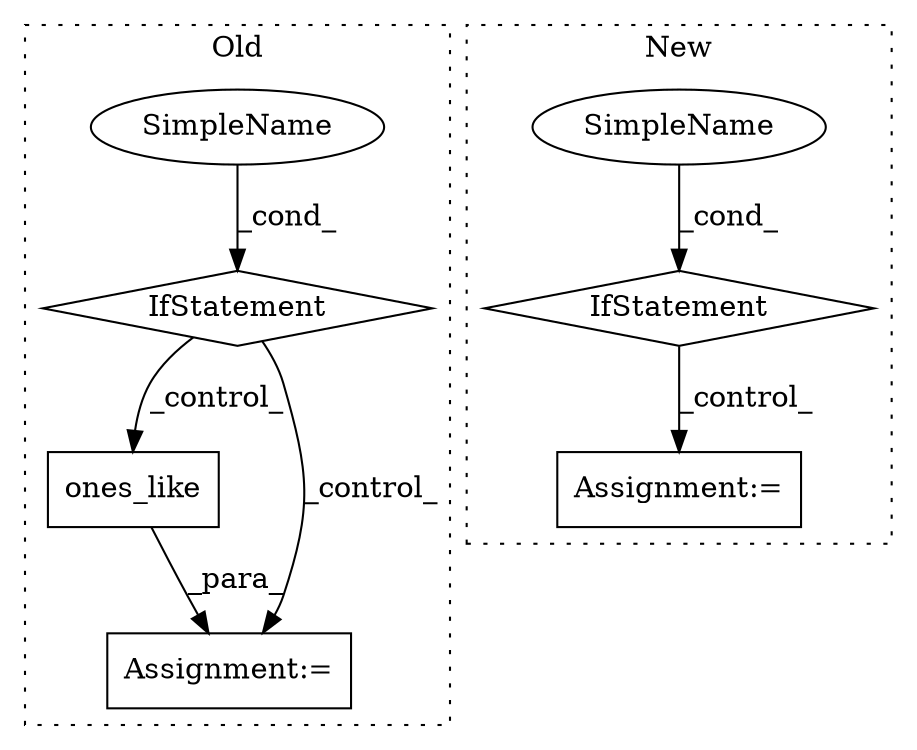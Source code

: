 digraph G {
subgraph cluster0 {
1 [label="ones_like" a="32" s="3611,3627" l="10,1" shape="box"];
3 [label="Assignment:=" a="7" s="3604" l="1" shape="box"];
6 [label="IfStatement" a="25" s="3574,3590" l="4,2" shape="diamond"];
7 [label="SimpleName" a="42" s="" l="" shape="ellipse"];
label = "Old";
style="dotted";
}
subgraph cluster1 {
2 [label="IfStatement" a="25" s="3175,3204" l="4,2" shape="diamond"];
4 [label="Assignment:=" a="7" s="3218" l="2" shape="box"];
5 [label="SimpleName" a="42" s="" l="" shape="ellipse"];
label = "New";
style="dotted";
}
1 -> 3 [label="_para_"];
2 -> 4 [label="_control_"];
5 -> 2 [label="_cond_"];
6 -> 3 [label="_control_"];
6 -> 1 [label="_control_"];
7 -> 6 [label="_cond_"];
}